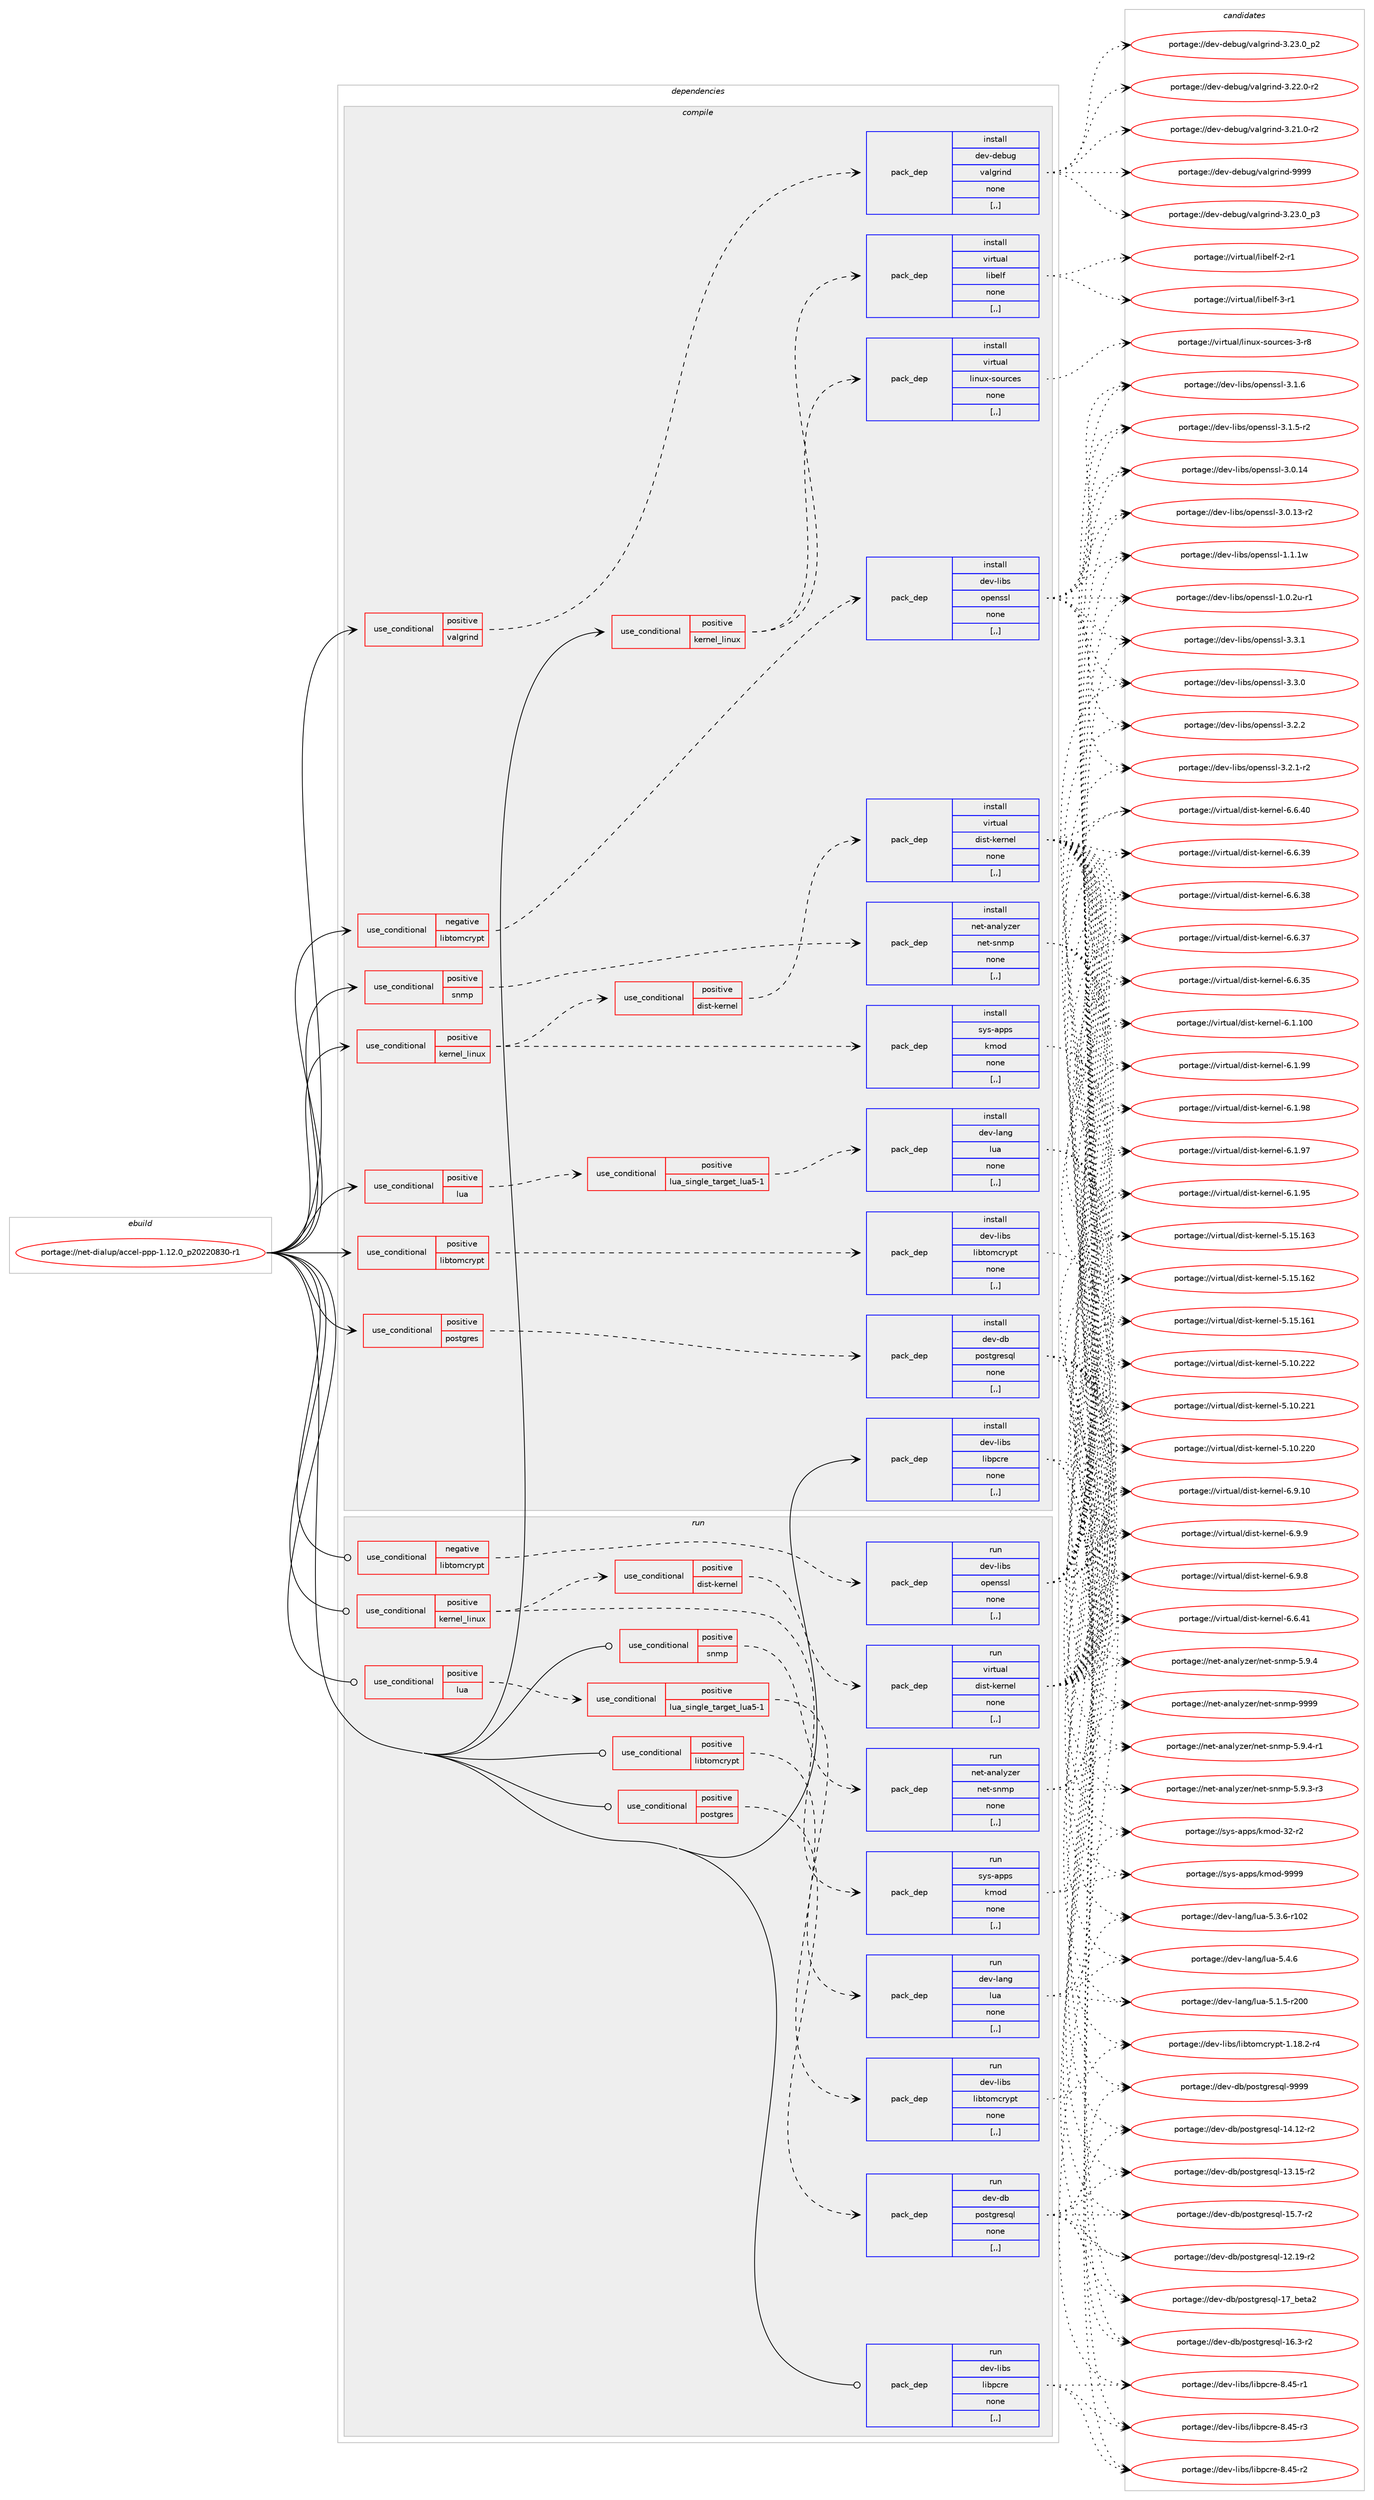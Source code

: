 digraph prolog {

# *************
# Graph options
# *************

newrank=true;
concentrate=true;
compound=true;
graph [rankdir=LR,fontname=Helvetica,fontsize=10,ranksep=1.5];#, ranksep=2.5, nodesep=0.2];
edge  [arrowhead=vee];
node  [fontname=Helvetica,fontsize=10];

# **********
# The ebuild
# **********

subgraph cluster_leftcol {
color=gray;
label=<<i>ebuild</i>>;
id [label="portage://net-dialup/accel-ppp-1.12.0_p20220830-r1", color=red, width=4, href="../net-dialup/accel-ppp-1.12.0_p20220830-r1.svg"];
}

# ****************
# The dependencies
# ****************

subgraph cluster_midcol {
color=gray;
label=<<i>dependencies</i>>;
subgraph cluster_compile {
fillcolor="#eeeeee";
style=filled;
label=<<i>compile</i>>;
subgraph cond89275 {
dependency344692 [label=<<TABLE BORDER="0" CELLBORDER="1" CELLSPACING="0" CELLPADDING="4"><TR><TD ROWSPAN="3" CELLPADDING="10">use_conditional</TD></TR><TR><TD>negative</TD></TR><TR><TD>libtomcrypt</TD></TR></TABLE>>, shape=none, color=red];
subgraph pack252815 {
dependency344693 [label=<<TABLE BORDER="0" CELLBORDER="1" CELLSPACING="0" CELLPADDING="4" WIDTH="220"><TR><TD ROWSPAN="6" CELLPADDING="30">pack_dep</TD></TR><TR><TD WIDTH="110">install</TD></TR><TR><TD>dev-libs</TD></TR><TR><TD>openssl</TD></TR><TR><TD>none</TD></TR><TR><TD>[,,]</TD></TR></TABLE>>, shape=none, color=blue];
}
dependency344692:e -> dependency344693:w [weight=20,style="dashed",arrowhead="vee"];
}
id:e -> dependency344692:w [weight=20,style="solid",arrowhead="vee"];
subgraph cond89276 {
dependency344694 [label=<<TABLE BORDER="0" CELLBORDER="1" CELLSPACING="0" CELLPADDING="4"><TR><TD ROWSPAN="3" CELLPADDING="10">use_conditional</TD></TR><TR><TD>positive</TD></TR><TR><TD>kernel_linux</TD></TR></TABLE>>, shape=none, color=red];
subgraph pack252816 {
dependency344695 [label=<<TABLE BORDER="0" CELLBORDER="1" CELLSPACING="0" CELLPADDING="4" WIDTH="220"><TR><TD ROWSPAN="6" CELLPADDING="30">pack_dep</TD></TR><TR><TD WIDTH="110">install</TD></TR><TR><TD>sys-apps</TD></TR><TR><TD>kmod</TD></TR><TR><TD>none</TD></TR><TR><TD>[,,]</TD></TR></TABLE>>, shape=none, color=blue];
}
dependency344694:e -> dependency344695:w [weight=20,style="dashed",arrowhead="vee"];
subgraph cond89277 {
dependency344696 [label=<<TABLE BORDER="0" CELLBORDER="1" CELLSPACING="0" CELLPADDING="4"><TR><TD ROWSPAN="3" CELLPADDING="10">use_conditional</TD></TR><TR><TD>positive</TD></TR><TR><TD>dist-kernel</TD></TR></TABLE>>, shape=none, color=red];
subgraph pack252817 {
dependency344697 [label=<<TABLE BORDER="0" CELLBORDER="1" CELLSPACING="0" CELLPADDING="4" WIDTH="220"><TR><TD ROWSPAN="6" CELLPADDING="30">pack_dep</TD></TR><TR><TD WIDTH="110">install</TD></TR><TR><TD>virtual</TD></TR><TR><TD>dist-kernel</TD></TR><TR><TD>none</TD></TR><TR><TD>[,,]</TD></TR></TABLE>>, shape=none, color=blue];
}
dependency344696:e -> dependency344697:w [weight=20,style="dashed",arrowhead="vee"];
}
dependency344694:e -> dependency344696:w [weight=20,style="dashed",arrowhead="vee"];
}
id:e -> dependency344694:w [weight=20,style="solid",arrowhead="vee"];
subgraph cond89278 {
dependency344698 [label=<<TABLE BORDER="0" CELLBORDER="1" CELLSPACING="0" CELLPADDING="4"><TR><TD ROWSPAN="3" CELLPADDING="10">use_conditional</TD></TR><TR><TD>positive</TD></TR><TR><TD>kernel_linux</TD></TR></TABLE>>, shape=none, color=red];
subgraph pack252818 {
dependency344699 [label=<<TABLE BORDER="0" CELLBORDER="1" CELLSPACING="0" CELLPADDING="4" WIDTH="220"><TR><TD ROWSPAN="6" CELLPADDING="30">pack_dep</TD></TR><TR><TD WIDTH="110">install</TD></TR><TR><TD>virtual</TD></TR><TR><TD>linux-sources</TD></TR><TR><TD>none</TD></TR><TR><TD>[,,]</TD></TR></TABLE>>, shape=none, color=blue];
}
dependency344698:e -> dependency344699:w [weight=20,style="dashed",arrowhead="vee"];
subgraph pack252819 {
dependency344700 [label=<<TABLE BORDER="0" CELLBORDER="1" CELLSPACING="0" CELLPADDING="4" WIDTH="220"><TR><TD ROWSPAN="6" CELLPADDING="30">pack_dep</TD></TR><TR><TD WIDTH="110">install</TD></TR><TR><TD>virtual</TD></TR><TR><TD>libelf</TD></TR><TR><TD>none</TD></TR><TR><TD>[,,]</TD></TR></TABLE>>, shape=none, color=blue];
}
dependency344698:e -> dependency344700:w [weight=20,style="dashed",arrowhead="vee"];
}
id:e -> dependency344698:w [weight=20,style="solid",arrowhead="vee"];
subgraph cond89279 {
dependency344701 [label=<<TABLE BORDER="0" CELLBORDER="1" CELLSPACING="0" CELLPADDING="4"><TR><TD ROWSPAN="3" CELLPADDING="10">use_conditional</TD></TR><TR><TD>positive</TD></TR><TR><TD>libtomcrypt</TD></TR></TABLE>>, shape=none, color=red];
subgraph pack252820 {
dependency344702 [label=<<TABLE BORDER="0" CELLBORDER="1" CELLSPACING="0" CELLPADDING="4" WIDTH="220"><TR><TD ROWSPAN="6" CELLPADDING="30">pack_dep</TD></TR><TR><TD WIDTH="110">install</TD></TR><TR><TD>dev-libs</TD></TR><TR><TD>libtomcrypt</TD></TR><TR><TD>none</TD></TR><TR><TD>[,,]</TD></TR></TABLE>>, shape=none, color=blue];
}
dependency344701:e -> dependency344702:w [weight=20,style="dashed",arrowhead="vee"];
}
id:e -> dependency344701:w [weight=20,style="solid",arrowhead="vee"];
subgraph cond89280 {
dependency344703 [label=<<TABLE BORDER="0" CELLBORDER="1" CELLSPACING="0" CELLPADDING="4"><TR><TD ROWSPAN="3" CELLPADDING="10">use_conditional</TD></TR><TR><TD>positive</TD></TR><TR><TD>lua</TD></TR></TABLE>>, shape=none, color=red];
subgraph cond89281 {
dependency344704 [label=<<TABLE BORDER="0" CELLBORDER="1" CELLSPACING="0" CELLPADDING="4"><TR><TD ROWSPAN="3" CELLPADDING="10">use_conditional</TD></TR><TR><TD>positive</TD></TR><TR><TD>lua_single_target_lua5-1</TD></TR></TABLE>>, shape=none, color=red];
subgraph pack252821 {
dependency344705 [label=<<TABLE BORDER="0" CELLBORDER="1" CELLSPACING="0" CELLPADDING="4" WIDTH="220"><TR><TD ROWSPAN="6" CELLPADDING="30">pack_dep</TD></TR><TR><TD WIDTH="110">install</TD></TR><TR><TD>dev-lang</TD></TR><TR><TD>lua</TD></TR><TR><TD>none</TD></TR><TR><TD>[,,]</TD></TR></TABLE>>, shape=none, color=blue];
}
dependency344704:e -> dependency344705:w [weight=20,style="dashed",arrowhead="vee"];
}
dependency344703:e -> dependency344704:w [weight=20,style="dashed",arrowhead="vee"];
}
id:e -> dependency344703:w [weight=20,style="solid",arrowhead="vee"];
subgraph cond89282 {
dependency344706 [label=<<TABLE BORDER="0" CELLBORDER="1" CELLSPACING="0" CELLPADDING="4"><TR><TD ROWSPAN="3" CELLPADDING="10">use_conditional</TD></TR><TR><TD>positive</TD></TR><TR><TD>postgres</TD></TR></TABLE>>, shape=none, color=red];
subgraph pack252822 {
dependency344707 [label=<<TABLE BORDER="0" CELLBORDER="1" CELLSPACING="0" CELLPADDING="4" WIDTH="220"><TR><TD ROWSPAN="6" CELLPADDING="30">pack_dep</TD></TR><TR><TD WIDTH="110">install</TD></TR><TR><TD>dev-db</TD></TR><TR><TD>postgresql</TD></TR><TR><TD>none</TD></TR><TR><TD>[,,]</TD></TR></TABLE>>, shape=none, color=blue];
}
dependency344706:e -> dependency344707:w [weight=20,style="dashed",arrowhead="vee"];
}
id:e -> dependency344706:w [weight=20,style="solid",arrowhead="vee"];
subgraph cond89283 {
dependency344708 [label=<<TABLE BORDER="0" CELLBORDER="1" CELLSPACING="0" CELLPADDING="4"><TR><TD ROWSPAN="3" CELLPADDING="10">use_conditional</TD></TR><TR><TD>positive</TD></TR><TR><TD>snmp</TD></TR></TABLE>>, shape=none, color=red];
subgraph pack252823 {
dependency344709 [label=<<TABLE BORDER="0" CELLBORDER="1" CELLSPACING="0" CELLPADDING="4" WIDTH="220"><TR><TD ROWSPAN="6" CELLPADDING="30">pack_dep</TD></TR><TR><TD WIDTH="110">install</TD></TR><TR><TD>net-analyzer</TD></TR><TR><TD>net-snmp</TD></TR><TR><TD>none</TD></TR><TR><TD>[,,]</TD></TR></TABLE>>, shape=none, color=blue];
}
dependency344708:e -> dependency344709:w [weight=20,style="dashed",arrowhead="vee"];
}
id:e -> dependency344708:w [weight=20,style="solid",arrowhead="vee"];
subgraph cond89284 {
dependency344710 [label=<<TABLE BORDER="0" CELLBORDER="1" CELLSPACING="0" CELLPADDING="4"><TR><TD ROWSPAN="3" CELLPADDING="10">use_conditional</TD></TR><TR><TD>positive</TD></TR><TR><TD>valgrind</TD></TR></TABLE>>, shape=none, color=red];
subgraph pack252824 {
dependency344711 [label=<<TABLE BORDER="0" CELLBORDER="1" CELLSPACING="0" CELLPADDING="4" WIDTH="220"><TR><TD ROWSPAN="6" CELLPADDING="30">pack_dep</TD></TR><TR><TD WIDTH="110">install</TD></TR><TR><TD>dev-debug</TD></TR><TR><TD>valgrind</TD></TR><TR><TD>none</TD></TR><TR><TD>[,,]</TD></TR></TABLE>>, shape=none, color=blue];
}
dependency344710:e -> dependency344711:w [weight=20,style="dashed",arrowhead="vee"];
}
id:e -> dependency344710:w [weight=20,style="solid",arrowhead="vee"];
subgraph pack252825 {
dependency344712 [label=<<TABLE BORDER="0" CELLBORDER="1" CELLSPACING="0" CELLPADDING="4" WIDTH="220"><TR><TD ROWSPAN="6" CELLPADDING="30">pack_dep</TD></TR><TR><TD WIDTH="110">install</TD></TR><TR><TD>dev-libs</TD></TR><TR><TD>libpcre</TD></TR><TR><TD>none</TD></TR><TR><TD>[,,]</TD></TR></TABLE>>, shape=none, color=blue];
}
id:e -> dependency344712:w [weight=20,style="solid",arrowhead="vee"];
}
subgraph cluster_compileandrun {
fillcolor="#eeeeee";
style=filled;
label=<<i>compile and run</i>>;
}
subgraph cluster_run {
fillcolor="#eeeeee";
style=filled;
label=<<i>run</i>>;
subgraph cond89285 {
dependency344713 [label=<<TABLE BORDER="0" CELLBORDER="1" CELLSPACING="0" CELLPADDING="4"><TR><TD ROWSPAN="3" CELLPADDING="10">use_conditional</TD></TR><TR><TD>negative</TD></TR><TR><TD>libtomcrypt</TD></TR></TABLE>>, shape=none, color=red];
subgraph pack252826 {
dependency344714 [label=<<TABLE BORDER="0" CELLBORDER="1" CELLSPACING="0" CELLPADDING="4" WIDTH="220"><TR><TD ROWSPAN="6" CELLPADDING="30">pack_dep</TD></TR><TR><TD WIDTH="110">run</TD></TR><TR><TD>dev-libs</TD></TR><TR><TD>openssl</TD></TR><TR><TD>none</TD></TR><TR><TD>[,,]</TD></TR></TABLE>>, shape=none, color=blue];
}
dependency344713:e -> dependency344714:w [weight=20,style="dashed",arrowhead="vee"];
}
id:e -> dependency344713:w [weight=20,style="solid",arrowhead="odot"];
subgraph cond89286 {
dependency344715 [label=<<TABLE BORDER="0" CELLBORDER="1" CELLSPACING="0" CELLPADDING="4"><TR><TD ROWSPAN="3" CELLPADDING="10">use_conditional</TD></TR><TR><TD>positive</TD></TR><TR><TD>kernel_linux</TD></TR></TABLE>>, shape=none, color=red];
subgraph pack252827 {
dependency344716 [label=<<TABLE BORDER="0" CELLBORDER="1" CELLSPACING="0" CELLPADDING="4" WIDTH="220"><TR><TD ROWSPAN="6" CELLPADDING="30">pack_dep</TD></TR><TR><TD WIDTH="110">run</TD></TR><TR><TD>sys-apps</TD></TR><TR><TD>kmod</TD></TR><TR><TD>none</TD></TR><TR><TD>[,,]</TD></TR></TABLE>>, shape=none, color=blue];
}
dependency344715:e -> dependency344716:w [weight=20,style="dashed",arrowhead="vee"];
subgraph cond89287 {
dependency344717 [label=<<TABLE BORDER="0" CELLBORDER="1" CELLSPACING="0" CELLPADDING="4"><TR><TD ROWSPAN="3" CELLPADDING="10">use_conditional</TD></TR><TR><TD>positive</TD></TR><TR><TD>dist-kernel</TD></TR></TABLE>>, shape=none, color=red];
subgraph pack252828 {
dependency344718 [label=<<TABLE BORDER="0" CELLBORDER="1" CELLSPACING="0" CELLPADDING="4" WIDTH="220"><TR><TD ROWSPAN="6" CELLPADDING="30">pack_dep</TD></TR><TR><TD WIDTH="110">run</TD></TR><TR><TD>virtual</TD></TR><TR><TD>dist-kernel</TD></TR><TR><TD>none</TD></TR><TR><TD>[,,]</TD></TR></TABLE>>, shape=none, color=blue];
}
dependency344717:e -> dependency344718:w [weight=20,style="dashed",arrowhead="vee"];
}
dependency344715:e -> dependency344717:w [weight=20,style="dashed",arrowhead="vee"];
}
id:e -> dependency344715:w [weight=20,style="solid",arrowhead="odot"];
subgraph cond89288 {
dependency344719 [label=<<TABLE BORDER="0" CELLBORDER="1" CELLSPACING="0" CELLPADDING="4"><TR><TD ROWSPAN="3" CELLPADDING="10">use_conditional</TD></TR><TR><TD>positive</TD></TR><TR><TD>libtomcrypt</TD></TR></TABLE>>, shape=none, color=red];
subgraph pack252829 {
dependency344720 [label=<<TABLE BORDER="0" CELLBORDER="1" CELLSPACING="0" CELLPADDING="4" WIDTH="220"><TR><TD ROWSPAN="6" CELLPADDING="30">pack_dep</TD></TR><TR><TD WIDTH="110">run</TD></TR><TR><TD>dev-libs</TD></TR><TR><TD>libtomcrypt</TD></TR><TR><TD>none</TD></TR><TR><TD>[,,]</TD></TR></TABLE>>, shape=none, color=blue];
}
dependency344719:e -> dependency344720:w [weight=20,style="dashed",arrowhead="vee"];
}
id:e -> dependency344719:w [weight=20,style="solid",arrowhead="odot"];
subgraph cond89289 {
dependency344721 [label=<<TABLE BORDER="0" CELLBORDER="1" CELLSPACING="0" CELLPADDING="4"><TR><TD ROWSPAN="3" CELLPADDING="10">use_conditional</TD></TR><TR><TD>positive</TD></TR><TR><TD>lua</TD></TR></TABLE>>, shape=none, color=red];
subgraph cond89290 {
dependency344722 [label=<<TABLE BORDER="0" CELLBORDER="1" CELLSPACING="0" CELLPADDING="4"><TR><TD ROWSPAN="3" CELLPADDING="10">use_conditional</TD></TR><TR><TD>positive</TD></TR><TR><TD>lua_single_target_lua5-1</TD></TR></TABLE>>, shape=none, color=red];
subgraph pack252830 {
dependency344723 [label=<<TABLE BORDER="0" CELLBORDER="1" CELLSPACING="0" CELLPADDING="4" WIDTH="220"><TR><TD ROWSPAN="6" CELLPADDING="30">pack_dep</TD></TR><TR><TD WIDTH="110">run</TD></TR><TR><TD>dev-lang</TD></TR><TR><TD>lua</TD></TR><TR><TD>none</TD></TR><TR><TD>[,,]</TD></TR></TABLE>>, shape=none, color=blue];
}
dependency344722:e -> dependency344723:w [weight=20,style="dashed",arrowhead="vee"];
}
dependency344721:e -> dependency344722:w [weight=20,style="dashed",arrowhead="vee"];
}
id:e -> dependency344721:w [weight=20,style="solid",arrowhead="odot"];
subgraph cond89291 {
dependency344724 [label=<<TABLE BORDER="0" CELLBORDER="1" CELLSPACING="0" CELLPADDING="4"><TR><TD ROWSPAN="3" CELLPADDING="10">use_conditional</TD></TR><TR><TD>positive</TD></TR><TR><TD>postgres</TD></TR></TABLE>>, shape=none, color=red];
subgraph pack252831 {
dependency344725 [label=<<TABLE BORDER="0" CELLBORDER="1" CELLSPACING="0" CELLPADDING="4" WIDTH="220"><TR><TD ROWSPAN="6" CELLPADDING="30">pack_dep</TD></TR><TR><TD WIDTH="110">run</TD></TR><TR><TD>dev-db</TD></TR><TR><TD>postgresql</TD></TR><TR><TD>none</TD></TR><TR><TD>[,,]</TD></TR></TABLE>>, shape=none, color=blue];
}
dependency344724:e -> dependency344725:w [weight=20,style="dashed",arrowhead="vee"];
}
id:e -> dependency344724:w [weight=20,style="solid",arrowhead="odot"];
subgraph cond89292 {
dependency344726 [label=<<TABLE BORDER="0" CELLBORDER="1" CELLSPACING="0" CELLPADDING="4"><TR><TD ROWSPAN="3" CELLPADDING="10">use_conditional</TD></TR><TR><TD>positive</TD></TR><TR><TD>snmp</TD></TR></TABLE>>, shape=none, color=red];
subgraph pack252832 {
dependency344727 [label=<<TABLE BORDER="0" CELLBORDER="1" CELLSPACING="0" CELLPADDING="4" WIDTH="220"><TR><TD ROWSPAN="6" CELLPADDING="30">pack_dep</TD></TR><TR><TD WIDTH="110">run</TD></TR><TR><TD>net-analyzer</TD></TR><TR><TD>net-snmp</TD></TR><TR><TD>none</TD></TR><TR><TD>[,,]</TD></TR></TABLE>>, shape=none, color=blue];
}
dependency344726:e -> dependency344727:w [weight=20,style="dashed",arrowhead="vee"];
}
id:e -> dependency344726:w [weight=20,style="solid",arrowhead="odot"];
subgraph pack252833 {
dependency344728 [label=<<TABLE BORDER="0" CELLBORDER="1" CELLSPACING="0" CELLPADDING="4" WIDTH="220"><TR><TD ROWSPAN="6" CELLPADDING="30">pack_dep</TD></TR><TR><TD WIDTH="110">run</TD></TR><TR><TD>dev-libs</TD></TR><TR><TD>libpcre</TD></TR><TR><TD>none</TD></TR><TR><TD>[,,]</TD></TR></TABLE>>, shape=none, color=blue];
}
id:e -> dependency344728:w [weight=20,style="solid",arrowhead="odot"];
}
}

# **************
# The candidates
# **************

subgraph cluster_choices {
rank=same;
color=gray;
label=<<i>candidates</i>>;

subgraph choice252815 {
color=black;
nodesep=1;
choice100101118451081059811547111112101110115115108455146514649 [label="portage://dev-libs/openssl-3.3.1", color=red, width=4,href="../dev-libs/openssl-3.3.1.svg"];
choice100101118451081059811547111112101110115115108455146514648 [label="portage://dev-libs/openssl-3.3.0", color=red, width=4,href="../dev-libs/openssl-3.3.0.svg"];
choice100101118451081059811547111112101110115115108455146504650 [label="portage://dev-libs/openssl-3.2.2", color=red, width=4,href="../dev-libs/openssl-3.2.2.svg"];
choice1001011184510810598115471111121011101151151084551465046494511450 [label="portage://dev-libs/openssl-3.2.1-r2", color=red, width=4,href="../dev-libs/openssl-3.2.1-r2.svg"];
choice100101118451081059811547111112101110115115108455146494654 [label="portage://dev-libs/openssl-3.1.6", color=red, width=4,href="../dev-libs/openssl-3.1.6.svg"];
choice1001011184510810598115471111121011101151151084551464946534511450 [label="portage://dev-libs/openssl-3.1.5-r2", color=red, width=4,href="../dev-libs/openssl-3.1.5-r2.svg"];
choice10010111845108105981154711111210111011511510845514648464952 [label="portage://dev-libs/openssl-3.0.14", color=red, width=4,href="../dev-libs/openssl-3.0.14.svg"];
choice100101118451081059811547111112101110115115108455146484649514511450 [label="portage://dev-libs/openssl-3.0.13-r2", color=red, width=4,href="../dev-libs/openssl-3.0.13-r2.svg"];
choice100101118451081059811547111112101110115115108454946494649119 [label="portage://dev-libs/openssl-1.1.1w", color=red, width=4,href="../dev-libs/openssl-1.1.1w.svg"];
choice1001011184510810598115471111121011101151151084549464846501174511449 [label="portage://dev-libs/openssl-1.0.2u-r1", color=red, width=4,href="../dev-libs/openssl-1.0.2u-r1.svg"];
dependency344693:e -> choice100101118451081059811547111112101110115115108455146514649:w [style=dotted,weight="100"];
dependency344693:e -> choice100101118451081059811547111112101110115115108455146514648:w [style=dotted,weight="100"];
dependency344693:e -> choice100101118451081059811547111112101110115115108455146504650:w [style=dotted,weight="100"];
dependency344693:e -> choice1001011184510810598115471111121011101151151084551465046494511450:w [style=dotted,weight="100"];
dependency344693:e -> choice100101118451081059811547111112101110115115108455146494654:w [style=dotted,weight="100"];
dependency344693:e -> choice1001011184510810598115471111121011101151151084551464946534511450:w [style=dotted,weight="100"];
dependency344693:e -> choice10010111845108105981154711111210111011511510845514648464952:w [style=dotted,weight="100"];
dependency344693:e -> choice100101118451081059811547111112101110115115108455146484649514511450:w [style=dotted,weight="100"];
dependency344693:e -> choice100101118451081059811547111112101110115115108454946494649119:w [style=dotted,weight="100"];
dependency344693:e -> choice1001011184510810598115471111121011101151151084549464846501174511449:w [style=dotted,weight="100"];
}
subgraph choice252816 {
color=black;
nodesep=1;
choice1151211154597112112115471071091111004557575757 [label="portage://sys-apps/kmod-9999", color=red, width=4,href="../sys-apps/kmod-9999.svg"];
choice1151211154597112112115471071091111004551504511450 [label="portage://sys-apps/kmod-32-r2", color=red, width=4,href="../sys-apps/kmod-32-r2.svg"];
dependency344695:e -> choice1151211154597112112115471071091111004557575757:w [style=dotted,weight="100"];
dependency344695:e -> choice1151211154597112112115471071091111004551504511450:w [style=dotted,weight="100"];
}
subgraph choice252817 {
color=black;
nodesep=1;
choice11810511411611797108471001051151164510710111411010110845544657464948 [label="portage://virtual/dist-kernel-6.9.10", color=red, width=4,href="../virtual/dist-kernel-6.9.10.svg"];
choice118105114116117971084710010511511645107101114110101108455446574657 [label="portage://virtual/dist-kernel-6.9.9", color=red, width=4,href="../virtual/dist-kernel-6.9.9.svg"];
choice118105114116117971084710010511511645107101114110101108455446574656 [label="portage://virtual/dist-kernel-6.9.8", color=red, width=4,href="../virtual/dist-kernel-6.9.8.svg"];
choice11810511411611797108471001051151164510710111411010110845544654465249 [label="portage://virtual/dist-kernel-6.6.41", color=red, width=4,href="../virtual/dist-kernel-6.6.41.svg"];
choice11810511411611797108471001051151164510710111411010110845544654465248 [label="portage://virtual/dist-kernel-6.6.40", color=red, width=4,href="../virtual/dist-kernel-6.6.40.svg"];
choice11810511411611797108471001051151164510710111411010110845544654465157 [label="portage://virtual/dist-kernel-6.6.39", color=red, width=4,href="../virtual/dist-kernel-6.6.39.svg"];
choice11810511411611797108471001051151164510710111411010110845544654465156 [label="portage://virtual/dist-kernel-6.6.38", color=red, width=4,href="../virtual/dist-kernel-6.6.38.svg"];
choice11810511411611797108471001051151164510710111411010110845544654465155 [label="portage://virtual/dist-kernel-6.6.37", color=red, width=4,href="../virtual/dist-kernel-6.6.37.svg"];
choice11810511411611797108471001051151164510710111411010110845544654465153 [label="portage://virtual/dist-kernel-6.6.35", color=red, width=4,href="../virtual/dist-kernel-6.6.35.svg"];
choice1181051141161179710847100105115116451071011141101011084554464946494848 [label="portage://virtual/dist-kernel-6.1.100", color=red, width=4,href="../virtual/dist-kernel-6.1.100.svg"];
choice11810511411611797108471001051151164510710111411010110845544649465757 [label="portage://virtual/dist-kernel-6.1.99", color=red, width=4,href="../virtual/dist-kernel-6.1.99.svg"];
choice11810511411611797108471001051151164510710111411010110845544649465756 [label="portage://virtual/dist-kernel-6.1.98", color=red, width=4,href="../virtual/dist-kernel-6.1.98.svg"];
choice11810511411611797108471001051151164510710111411010110845544649465755 [label="portage://virtual/dist-kernel-6.1.97", color=red, width=4,href="../virtual/dist-kernel-6.1.97.svg"];
choice11810511411611797108471001051151164510710111411010110845544649465753 [label="portage://virtual/dist-kernel-6.1.95", color=red, width=4,href="../virtual/dist-kernel-6.1.95.svg"];
choice118105114116117971084710010511511645107101114110101108455346495346495451 [label="portage://virtual/dist-kernel-5.15.163", color=red, width=4,href="../virtual/dist-kernel-5.15.163.svg"];
choice118105114116117971084710010511511645107101114110101108455346495346495450 [label="portage://virtual/dist-kernel-5.15.162", color=red, width=4,href="../virtual/dist-kernel-5.15.162.svg"];
choice118105114116117971084710010511511645107101114110101108455346495346495449 [label="portage://virtual/dist-kernel-5.15.161", color=red, width=4,href="../virtual/dist-kernel-5.15.161.svg"];
choice118105114116117971084710010511511645107101114110101108455346494846505050 [label="portage://virtual/dist-kernel-5.10.222", color=red, width=4,href="../virtual/dist-kernel-5.10.222.svg"];
choice118105114116117971084710010511511645107101114110101108455346494846505049 [label="portage://virtual/dist-kernel-5.10.221", color=red, width=4,href="../virtual/dist-kernel-5.10.221.svg"];
choice118105114116117971084710010511511645107101114110101108455346494846505048 [label="portage://virtual/dist-kernel-5.10.220", color=red, width=4,href="../virtual/dist-kernel-5.10.220.svg"];
dependency344697:e -> choice11810511411611797108471001051151164510710111411010110845544657464948:w [style=dotted,weight="100"];
dependency344697:e -> choice118105114116117971084710010511511645107101114110101108455446574657:w [style=dotted,weight="100"];
dependency344697:e -> choice118105114116117971084710010511511645107101114110101108455446574656:w [style=dotted,weight="100"];
dependency344697:e -> choice11810511411611797108471001051151164510710111411010110845544654465249:w [style=dotted,weight="100"];
dependency344697:e -> choice11810511411611797108471001051151164510710111411010110845544654465248:w [style=dotted,weight="100"];
dependency344697:e -> choice11810511411611797108471001051151164510710111411010110845544654465157:w [style=dotted,weight="100"];
dependency344697:e -> choice11810511411611797108471001051151164510710111411010110845544654465156:w [style=dotted,weight="100"];
dependency344697:e -> choice11810511411611797108471001051151164510710111411010110845544654465155:w [style=dotted,weight="100"];
dependency344697:e -> choice11810511411611797108471001051151164510710111411010110845544654465153:w [style=dotted,weight="100"];
dependency344697:e -> choice1181051141161179710847100105115116451071011141101011084554464946494848:w [style=dotted,weight="100"];
dependency344697:e -> choice11810511411611797108471001051151164510710111411010110845544649465757:w [style=dotted,weight="100"];
dependency344697:e -> choice11810511411611797108471001051151164510710111411010110845544649465756:w [style=dotted,weight="100"];
dependency344697:e -> choice11810511411611797108471001051151164510710111411010110845544649465755:w [style=dotted,weight="100"];
dependency344697:e -> choice11810511411611797108471001051151164510710111411010110845544649465753:w [style=dotted,weight="100"];
dependency344697:e -> choice118105114116117971084710010511511645107101114110101108455346495346495451:w [style=dotted,weight="100"];
dependency344697:e -> choice118105114116117971084710010511511645107101114110101108455346495346495450:w [style=dotted,weight="100"];
dependency344697:e -> choice118105114116117971084710010511511645107101114110101108455346495346495449:w [style=dotted,weight="100"];
dependency344697:e -> choice118105114116117971084710010511511645107101114110101108455346494846505050:w [style=dotted,weight="100"];
dependency344697:e -> choice118105114116117971084710010511511645107101114110101108455346494846505049:w [style=dotted,weight="100"];
dependency344697:e -> choice118105114116117971084710010511511645107101114110101108455346494846505048:w [style=dotted,weight="100"];
}
subgraph choice252818 {
color=black;
nodesep=1;
choice1181051141161179710847108105110117120451151111171149910111545514511456 [label="portage://virtual/linux-sources-3-r8", color=red, width=4,href="../virtual/linux-sources-3-r8.svg"];
dependency344699:e -> choice1181051141161179710847108105110117120451151111171149910111545514511456:w [style=dotted,weight="100"];
}
subgraph choice252819 {
color=black;
nodesep=1;
choice11810511411611797108471081059810110810245514511449 [label="portage://virtual/libelf-3-r1", color=red, width=4,href="../virtual/libelf-3-r1.svg"];
choice11810511411611797108471081059810110810245504511449 [label="portage://virtual/libelf-2-r1", color=red, width=4,href="../virtual/libelf-2-r1.svg"];
dependency344700:e -> choice11810511411611797108471081059810110810245514511449:w [style=dotted,weight="100"];
dependency344700:e -> choice11810511411611797108471081059810110810245504511449:w [style=dotted,weight="100"];
}
subgraph choice252820 {
color=black;
nodesep=1;
choice1001011184510810598115471081059811611110999114121112116454946495646504511452 [label="portage://dev-libs/libtomcrypt-1.18.2-r4", color=red, width=4,href="../dev-libs/libtomcrypt-1.18.2-r4.svg"];
dependency344702:e -> choice1001011184510810598115471081059811611110999114121112116454946495646504511452:w [style=dotted,weight="100"];
}
subgraph choice252821 {
color=black;
nodesep=1;
choice10010111845108971101034710811797455346524654 [label="portage://dev-lang/lua-5.4.6", color=red, width=4,href="../dev-lang/lua-5.4.6.svg"];
choice1001011184510897110103471081179745534651465445114494850 [label="portage://dev-lang/lua-5.3.6-r102", color=red, width=4,href="../dev-lang/lua-5.3.6-r102.svg"];
choice1001011184510897110103471081179745534649465345114504848 [label="portage://dev-lang/lua-5.1.5-r200", color=red, width=4,href="../dev-lang/lua-5.1.5-r200.svg"];
dependency344705:e -> choice10010111845108971101034710811797455346524654:w [style=dotted,weight="100"];
dependency344705:e -> choice1001011184510897110103471081179745534651465445114494850:w [style=dotted,weight="100"];
dependency344705:e -> choice1001011184510897110103471081179745534649465345114504848:w [style=dotted,weight="100"];
}
subgraph choice252822 {
color=black;
nodesep=1;
choice1001011184510098471121111151161031141011151131084557575757 [label="portage://dev-db/postgresql-9999", color=red, width=4,href="../dev-db/postgresql-9999.svg"];
choice10010111845100984711211111511610311410111511310845495595981011169750 [label="portage://dev-db/postgresql-17_beta2", color=red, width=4,href="../dev-db/postgresql-17_beta2.svg"];
choice10010111845100984711211111511610311410111511310845495446514511450 [label="portage://dev-db/postgresql-16.3-r2", color=red, width=4,href="../dev-db/postgresql-16.3-r2.svg"];
choice10010111845100984711211111511610311410111511310845495346554511450 [label="portage://dev-db/postgresql-15.7-r2", color=red, width=4,href="../dev-db/postgresql-15.7-r2.svg"];
choice1001011184510098471121111151161031141011151131084549524649504511450 [label="portage://dev-db/postgresql-14.12-r2", color=red, width=4,href="../dev-db/postgresql-14.12-r2.svg"];
choice1001011184510098471121111151161031141011151131084549514649534511450 [label="portage://dev-db/postgresql-13.15-r2", color=red, width=4,href="../dev-db/postgresql-13.15-r2.svg"];
choice1001011184510098471121111151161031141011151131084549504649574511450 [label="portage://dev-db/postgresql-12.19-r2", color=red, width=4,href="../dev-db/postgresql-12.19-r2.svg"];
dependency344707:e -> choice1001011184510098471121111151161031141011151131084557575757:w [style=dotted,weight="100"];
dependency344707:e -> choice10010111845100984711211111511610311410111511310845495595981011169750:w [style=dotted,weight="100"];
dependency344707:e -> choice10010111845100984711211111511610311410111511310845495446514511450:w [style=dotted,weight="100"];
dependency344707:e -> choice10010111845100984711211111511610311410111511310845495346554511450:w [style=dotted,weight="100"];
dependency344707:e -> choice1001011184510098471121111151161031141011151131084549524649504511450:w [style=dotted,weight="100"];
dependency344707:e -> choice1001011184510098471121111151161031141011151131084549514649534511450:w [style=dotted,weight="100"];
dependency344707:e -> choice1001011184510098471121111151161031141011151131084549504649574511450:w [style=dotted,weight="100"];
}
subgraph choice252823 {
color=black;
nodesep=1;
choice11010111645971109710812112210111447110101116451151101091124557575757 [label="portage://net-analyzer/net-snmp-9999", color=red, width=4,href="../net-analyzer/net-snmp-9999.svg"];
choice11010111645971109710812112210111447110101116451151101091124553465746524511449 [label="portage://net-analyzer/net-snmp-5.9.4-r1", color=red, width=4,href="../net-analyzer/net-snmp-5.9.4-r1.svg"];
choice1101011164597110971081211221011144711010111645115110109112455346574652 [label="portage://net-analyzer/net-snmp-5.9.4", color=red, width=4,href="../net-analyzer/net-snmp-5.9.4.svg"];
choice11010111645971109710812112210111447110101116451151101091124553465746514511451 [label="portage://net-analyzer/net-snmp-5.9.3-r3", color=red, width=4,href="../net-analyzer/net-snmp-5.9.3-r3.svg"];
dependency344709:e -> choice11010111645971109710812112210111447110101116451151101091124557575757:w [style=dotted,weight="100"];
dependency344709:e -> choice11010111645971109710812112210111447110101116451151101091124553465746524511449:w [style=dotted,weight="100"];
dependency344709:e -> choice1101011164597110971081211221011144711010111645115110109112455346574652:w [style=dotted,weight="100"];
dependency344709:e -> choice11010111645971109710812112210111447110101116451151101091124553465746514511451:w [style=dotted,weight="100"];
}
subgraph choice252824 {
color=black;
nodesep=1;
choice100101118451001019811710347118971081031141051101004557575757 [label="portage://dev-debug/valgrind-9999", color=red, width=4,href="../dev-debug/valgrind-9999.svg"];
choice10010111845100101981171034711897108103114105110100455146505146489511251 [label="portage://dev-debug/valgrind-3.23.0_p3", color=red, width=4,href="../dev-debug/valgrind-3.23.0_p3.svg"];
choice10010111845100101981171034711897108103114105110100455146505146489511250 [label="portage://dev-debug/valgrind-3.23.0_p2", color=red, width=4,href="../dev-debug/valgrind-3.23.0_p2.svg"];
choice10010111845100101981171034711897108103114105110100455146505046484511450 [label="portage://dev-debug/valgrind-3.22.0-r2", color=red, width=4,href="../dev-debug/valgrind-3.22.0-r2.svg"];
choice10010111845100101981171034711897108103114105110100455146504946484511450 [label="portage://dev-debug/valgrind-3.21.0-r2", color=red, width=4,href="../dev-debug/valgrind-3.21.0-r2.svg"];
dependency344711:e -> choice100101118451001019811710347118971081031141051101004557575757:w [style=dotted,weight="100"];
dependency344711:e -> choice10010111845100101981171034711897108103114105110100455146505146489511251:w [style=dotted,weight="100"];
dependency344711:e -> choice10010111845100101981171034711897108103114105110100455146505146489511250:w [style=dotted,weight="100"];
dependency344711:e -> choice10010111845100101981171034711897108103114105110100455146505046484511450:w [style=dotted,weight="100"];
dependency344711:e -> choice10010111845100101981171034711897108103114105110100455146504946484511450:w [style=dotted,weight="100"];
}
subgraph choice252825 {
color=black;
nodesep=1;
choice100101118451081059811547108105981129911410145564652534511451 [label="portage://dev-libs/libpcre-8.45-r3", color=red, width=4,href="../dev-libs/libpcre-8.45-r3.svg"];
choice100101118451081059811547108105981129911410145564652534511450 [label="portage://dev-libs/libpcre-8.45-r2", color=red, width=4,href="../dev-libs/libpcre-8.45-r2.svg"];
choice100101118451081059811547108105981129911410145564652534511449 [label="portage://dev-libs/libpcre-8.45-r1", color=red, width=4,href="../dev-libs/libpcre-8.45-r1.svg"];
dependency344712:e -> choice100101118451081059811547108105981129911410145564652534511451:w [style=dotted,weight="100"];
dependency344712:e -> choice100101118451081059811547108105981129911410145564652534511450:w [style=dotted,weight="100"];
dependency344712:e -> choice100101118451081059811547108105981129911410145564652534511449:w [style=dotted,weight="100"];
}
subgraph choice252826 {
color=black;
nodesep=1;
choice100101118451081059811547111112101110115115108455146514649 [label="portage://dev-libs/openssl-3.3.1", color=red, width=4,href="../dev-libs/openssl-3.3.1.svg"];
choice100101118451081059811547111112101110115115108455146514648 [label="portage://dev-libs/openssl-3.3.0", color=red, width=4,href="../dev-libs/openssl-3.3.0.svg"];
choice100101118451081059811547111112101110115115108455146504650 [label="portage://dev-libs/openssl-3.2.2", color=red, width=4,href="../dev-libs/openssl-3.2.2.svg"];
choice1001011184510810598115471111121011101151151084551465046494511450 [label="portage://dev-libs/openssl-3.2.1-r2", color=red, width=4,href="../dev-libs/openssl-3.2.1-r2.svg"];
choice100101118451081059811547111112101110115115108455146494654 [label="portage://dev-libs/openssl-3.1.6", color=red, width=4,href="../dev-libs/openssl-3.1.6.svg"];
choice1001011184510810598115471111121011101151151084551464946534511450 [label="portage://dev-libs/openssl-3.1.5-r2", color=red, width=4,href="../dev-libs/openssl-3.1.5-r2.svg"];
choice10010111845108105981154711111210111011511510845514648464952 [label="portage://dev-libs/openssl-3.0.14", color=red, width=4,href="../dev-libs/openssl-3.0.14.svg"];
choice100101118451081059811547111112101110115115108455146484649514511450 [label="portage://dev-libs/openssl-3.0.13-r2", color=red, width=4,href="../dev-libs/openssl-3.0.13-r2.svg"];
choice100101118451081059811547111112101110115115108454946494649119 [label="portage://dev-libs/openssl-1.1.1w", color=red, width=4,href="../dev-libs/openssl-1.1.1w.svg"];
choice1001011184510810598115471111121011101151151084549464846501174511449 [label="portage://dev-libs/openssl-1.0.2u-r1", color=red, width=4,href="../dev-libs/openssl-1.0.2u-r1.svg"];
dependency344714:e -> choice100101118451081059811547111112101110115115108455146514649:w [style=dotted,weight="100"];
dependency344714:e -> choice100101118451081059811547111112101110115115108455146514648:w [style=dotted,weight="100"];
dependency344714:e -> choice100101118451081059811547111112101110115115108455146504650:w [style=dotted,weight="100"];
dependency344714:e -> choice1001011184510810598115471111121011101151151084551465046494511450:w [style=dotted,weight="100"];
dependency344714:e -> choice100101118451081059811547111112101110115115108455146494654:w [style=dotted,weight="100"];
dependency344714:e -> choice1001011184510810598115471111121011101151151084551464946534511450:w [style=dotted,weight="100"];
dependency344714:e -> choice10010111845108105981154711111210111011511510845514648464952:w [style=dotted,weight="100"];
dependency344714:e -> choice100101118451081059811547111112101110115115108455146484649514511450:w [style=dotted,weight="100"];
dependency344714:e -> choice100101118451081059811547111112101110115115108454946494649119:w [style=dotted,weight="100"];
dependency344714:e -> choice1001011184510810598115471111121011101151151084549464846501174511449:w [style=dotted,weight="100"];
}
subgraph choice252827 {
color=black;
nodesep=1;
choice1151211154597112112115471071091111004557575757 [label="portage://sys-apps/kmod-9999", color=red, width=4,href="../sys-apps/kmod-9999.svg"];
choice1151211154597112112115471071091111004551504511450 [label="portage://sys-apps/kmod-32-r2", color=red, width=4,href="../sys-apps/kmod-32-r2.svg"];
dependency344716:e -> choice1151211154597112112115471071091111004557575757:w [style=dotted,weight="100"];
dependency344716:e -> choice1151211154597112112115471071091111004551504511450:w [style=dotted,weight="100"];
}
subgraph choice252828 {
color=black;
nodesep=1;
choice11810511411611797108471001051151164510710111411010110845544657464948 [label="portage://virtual/dist-kernel-6.9.10", color=red, width=4,href="../virtual/dist-kernel-6.9.10.svg"];
choice118105114116117971084710010511511645107101114110101108455446574657 [label="portage://virtual/dist-kernel-6.9.9", color=red, width=4,href="../virtual/dist-kernel-6.9.9.svg"];
choice118105114116117971084710010511511645107101114110101108455446574656 [label="portage://virtual/dist-kernel-6.9.8", color=red, width=4,href="../virtual/dist-kernel-6.9.8.svg"];
choice11810511411611797108471001051151164510710111411010110845544654465249 [label="portage://virtual/dist-kernel-6.6.41", color=red, width=4,href="../virtual/dist-kernel-6.6.41.svg"];
choice11810511411611797108471001051151164510710111411010110845544654465248 [label="portage://virtual/dist-kernel-6.6.40", color=red, width=4,href="../virtual/dist-kernel-6.6.40.svg"];
choice11810511411611797108471001051151164510710111411010110845544654465157 [label="portage://virtual/dist-kernel-6.6.39", color=red, width=4,href="../virtual/dist-kernel-6.6.39.svg"];
choice11810511411611797108471001051151164510710111411010110845544654465156 [label="portage://virtual/dist-kernel-6.6.38", color=red, width=4,href="../virtual/dist-kernel-6.6.38.svg"];
choice11810511411611797108471001051151164510710111411010110845544654465155 [label="portage://virtual/dist-kernel-6.6.37", color=red, width=4,href="../virtual/dist-kernel-6.6.37.svg"];
choice11810511411611797108471001051151164510710111411010110845544654465153 [label="portage://virtual/dist-kernel-6.6.35", color=red, width=4,href="../virtual/dist-kernel-6.6.35.svg"];
choice1181051141161179710847100105115116451071011141101011084554464946494848 [label="portage://virtual/dist-kernel-6.1.100", color=red, width=4,href="../virtual/dist-kernel-6.1.100.svg"];
choice11810511411611797108471001051151164510710111411010110845544649465757 [label="portage://virtual/dist-kernel-6.1.99", color=red, width=4,href="../virtual/dist-kernel-6.1.99.svg"];
choice11810511411611797108471001051151164510710111411010110845544649465756 [label="portage://virtual/dist-kernel-6.1.98", color=red, width=4,href="../virtual/dist-kernel-6.1.98.svg"];
choice11810511411611797108471001051151164510710111411010110845544649465755 [label="portage://virtual/dist-kernel-6.1.97", color=red, width=4,href="../virtual/dist-kernel-6.1.97.svg"];
choice11810511411611797108471001051151164510710111411010110845544649465753 [label="portage://virtual/dist-kernel-6.1.95", color=red, width=4,href="../virtual/dist-kernel-6.1.95.svg"];
choice118105114116117971084710010511511645107101114110101108455346495346495451 [label="portage://virtual/dist-kernel-5.15.163", color=red, width=4,href="../virtual/dist-kernel-5.15.163.svg"];
choice118105114116117971084710010511511645107101114110101108455346495346495450 [label="portage://virtual/dist-kernel-5.15.162", color=red, width=4,href="../virtual/dist-kernel-5.15.162.svg"];
choice118105114116117971084710010511511645107101114110101108455346495346495449 [label="portage://virtual/dist-kernel-5.15.161", color=red, width=4,href="../virtual/dist-kernel-5.15.161.svg"];
choice118105114116117971084710010511511645107101114110101108455346494846505050 [label="portage://virtual/dist-kernel-5.10.222", color=red, width=4,href="../virtual/dist-kernel-5.10.222.svg"];
choice118105114116117971084710010511511645107101114110101108455346494846505049 [label="portage://virtual/dist-kernel-5.10.221", color=red, width=4,href="../virtual/dist-kernel-5.10.221.svg"];
choice118105114116117971084710010511511645107101114110101108455346494846505048 [label="portage://virtual/dist-kernel-5.10.220", color=red, width=4,href="../virtual/dist-kernel-5.10.220.svg"];
dependency344718:e -> choice11810511411611797108471001051151164510710111411010110845544657464948:w [style=dotted,weight="100"];
dependency344718:e -> choice118105114116117971084710010511511645107101114110101108455446574657:w [style=dotted,weight="100"];
dependency344718:e -> choice118105114116117971084710010511511645107101114110101108455446574656:w [style=dotted,weight="100"];
dependency344718:e -> choice11810511411611797108471001051151164510710111411010110845544654465249:w [style=dotted,weight="100"];
dependency344718:e -> choice11810511411611797108471001051151164510710111411010110845544654465248:w [style=dotted,weight="100"];
dependency344718:e -> choice11810511411611797108471001051151164510710111411010110845544654465157:w [style=dotted,weight="100"];
dependency344718:e -> choice11810511411611797108471001051151164510710111411010110845544654465156:w [style=dotted,weight="100"];
dependency344718:e -> choice11810511411611797108471001051151164510710111411010110845544654465155:w [style=dotted,weight="100"];
dependency344718:e -> choice11810511411611797108471001051151164510710111411010110845544654465153:w [style=dotted,weight="100"];
dependency344718:e -> choice1181051141161179710847100105115116451071011141101011084554464946494848:w [style=dotted,weight="100"];
dependency344718:e -> choice11810511411611797108471001051151164510710111411010110845544649465757:w [style=dotted,weight="100"];
dependency344718:e -> choice11810511411611797108471001051151164510710111411010110845544649465756:w [style=dotted,weight="100"];
dependency344718:e -> choice11810511411611797108471001051151164510710111411010110845544649465755:w [style=dotted,weight="100"];
dependency344718:e -> choice11810511411611797108471001051151164510710111411010110845544649465753:w [style=dotted,weight="100"];
dependency344718:e -> choice118105114116117971084710010511511645107101114110101108455346495346495451:w [style=dotted,weight="100"];
dependency344718:e -> choice118105114116117971084710010511511645107101114110101108455346495346495450:w [style=dotted,weight="100"];
dependency344718:e -> choice118105114116117971084710010511511645107101114110101108455346495346495449:w [style=dotted,weight="100"];
dependency344718:e -> choice118105114116117971084710010511511645107101114110101108455346494846505050:w [style=dotted,weight="100"];
dependency344718:e -> choice118105114116117971084710010511511645107101114110101108455346494846505049:w [style=dotted,weight="100"];
dependency344718:e -> choice118105114116117971084710010511511645107101114110101108455346494846505048:w [style=dotted,weight="100"];
}
subgraph choice252829 {
color=black;
nodesep=1;
choice1001011184510810598115471081059811611110999114121112116454946495646504511452 [label="portage://dev-libs/libtomcrypt-1.18.2-r4", color=red, width=4,href="../dev-libs/libtomcrypt-1.18.2-r4.svg"];
dependency344720:e -> choice1001011184510810598115471081059811611110999114121112116454946495646504511452:w [style=dotted,weight="100"];
}
subgraph choice252830 {
color=black;
nodesep=1;
choice10010111845108971101034710811797455346524654 [label="portage://dev-lang/lua-5.4.6", color=red, width=4,href="../dev-lang/lua-5.4.6.svg"];
choice1001011184510897110103471081179745534651465445114494850 [label="portage://dev-lang/lua-5.3.6-r102", color=red, width=4,href="../dev-lang/lua-5.3.6-r102.svg"];
choice1001011184510897110103471081179745534649465345114504848 [label="portage://dev-lang/lua-5.1.5-r200", color=red, width=4,href="../dev-lang/lua-5.1.5-r200.svg"];
dependency344723:e -> choice10010111845108971101034710811797455346524654:w [style=dotted,weight="100"];
dependency344723:e -> choice1001011184510897110103471081179745534651465445114494850:w [style=dotted,weight="100"];
dependency344723:e -> choice1001011184510897110103471081179745534649465345114504848:w [style=dotted,weight="100"];
}
subgraph choice252831 {
color=black;
nodesep=1;
choice1001011184510098471121111151161031141011151131084557575757 [label="portage://dev-db/postgresql-9999", color=red, width=4,href="../dev-db/postgresql-9999.svg"];
choice10010111845100984711211111511610311410111511310845495595981011169750 [label="portage://dev-db/postgresql-17_beta2", color=red, width=4,href="../dev-db/postgresql-17_beta2.svg"];
choice10010111845100984711211111511610311410111511310845495446514511450 [label="portage://dev-db/postgresql-16.3-r2", color=red, width=4,href="../dev-db/postgresql-16.3-r2.svg"];
choice10010111845100984711211111511610311410111511310845495346554511450 [label="portage://dev-db/postgresql-15.7-r2", color=red, width=4,href="../dev-db/postgresql-15.7-r2.svg"];
choice1001011184510098471121111151161031141011151131084549524649504511450 [label="portage://dev-db/postgresql-14.12-r2", color=red, width=4,href="../dev-db/postgresql-14.12-r2.svg"];
choice1001011184510098471121111151161031141011151131084549514649534511450 [label="portage://dev-db/postgresql-13.15-r2", color=red, width=4,href="../dev-db/postgresql-13.15-r2.svg"];
choice1001011184510098471121111151161031141011151131084549504649574511450 [label="portage://dev-db/postgresql-12.19-r2", color=red, width=4,href="../dev-db/postgresql-12.19-r2.svg"];
dependency344725:e -> choice1001011184510098471121111151161031141011151131084557575757:w [style=dotted,weight="100"];
dependency344725:e -> choice10010111845100984711211111511610311410111511310845495595981011169750:w [style=dotted,weight="100"];
dependency344725:e -> choice10010111845100984711211111511610311410111511310845495446514511450:w [style=dotted,weight="100"];
dependency344725:e -> choice10010111845100984711211111511610311410111511310845495346554511450:w [style=dotted,weight="100"];
dependency344725:e -> choice1001011184510098471121111151161031141011151131084549524649504511450:w [style=dotted,weight="100"];
dependency344725:e -> choice1001011184510098471121111151161031141011151131084549514649534511450:w [style=dotted,weight="100"];
dependency344725:e -> choice1001011184510098471121111151161031141011151131084549504649574511450:w [style=dotted,weight="100"];
}
subgraph choice252832 {
color=black;
nodesep=1;
choice11010111645971109710812112210111447110101116451151101091124557575757 [label="portage://net-analyzer/net-snmp-9999", color=red, width=4,href="../net-analyzer/net-snmp-9999.svg"];
choice11010111645971109710812112210111447110101116451151101091124553465746524511449 [label="portage://net-analyzer/net-snmp-5.9.4-r1", color=red, width=4,href="../net-analyzer/net-snmp-5.9.4-r1.svg"];
choice1101011164597110971081211221011144711010111645115110109112455346574652 [label="portage://net-analyzer/net-snmp-5.9.4", color=red, width=4,href="../net-analyzer/net-snmp-5.9.4.svg"];
choice11010111645971109710812112210111447110101116451151101091124553465746514511451 [label="portage://net-analyzer/net-snmp-5.9.3-r3", color=red, width=4,href="../net-analyzer/net-snmp-5.9.3-r3.svg"];
dependency344727:e -> choice11010111645971109710812112210111447110101116451151101091124557575757:w [style=dotted,weight="100"];
dependency344727:e -> choice11010111645971109710812112210111447110101116451151101091124553465746524511449:w [style=dotted,weight="100"];
dependency344727:e -> choice1101011164597110971081211221011144711010111645115110109112455346574652:w [style=dotted,weight="100"];
dependency344727:e -> choice11010111645971109710812112210111447110101116451151101091124553465746514511451:w [style=dotted,weight="100"];
}
subgraph choice252833 {
color=black;
nodesep=1;
choice100101118451081059811547108105981129911410145564652534511451 [label="portage://dev-libs/libpcre-8.45-r3", color=red, width=4,href="../dev-libs/libpcre-8.45-r3.svg"];
choice100101118451081059811547108105981129911410145564652534511450 [label="portage://dev-libs/libpcre-8.45-r2", color=red, width=4,href="../dev-libs/libpcre-8.45-r2.svg"];
choice100101118451081059811547108105981129911410145564652534511449 [label="portage://dev-libs/libpcre-8.45-r1", color=red, width=4,href="../dev-libs/libpcre-8.45-r1.svg"];
dependency344728:e -> choice100101118451081059811547108105981129911410145564652534511451:w [style=dotted,weight="100"];
dependency344728:e -> choice100101118451081059811547108105981129911410145564652534511450:w [style=dotted,weight="100"];
dependency344728:e -> choice100101118451081059811547108105981129911410145564652534511449:w [style=dotted,weight="100"];
}
}

}

